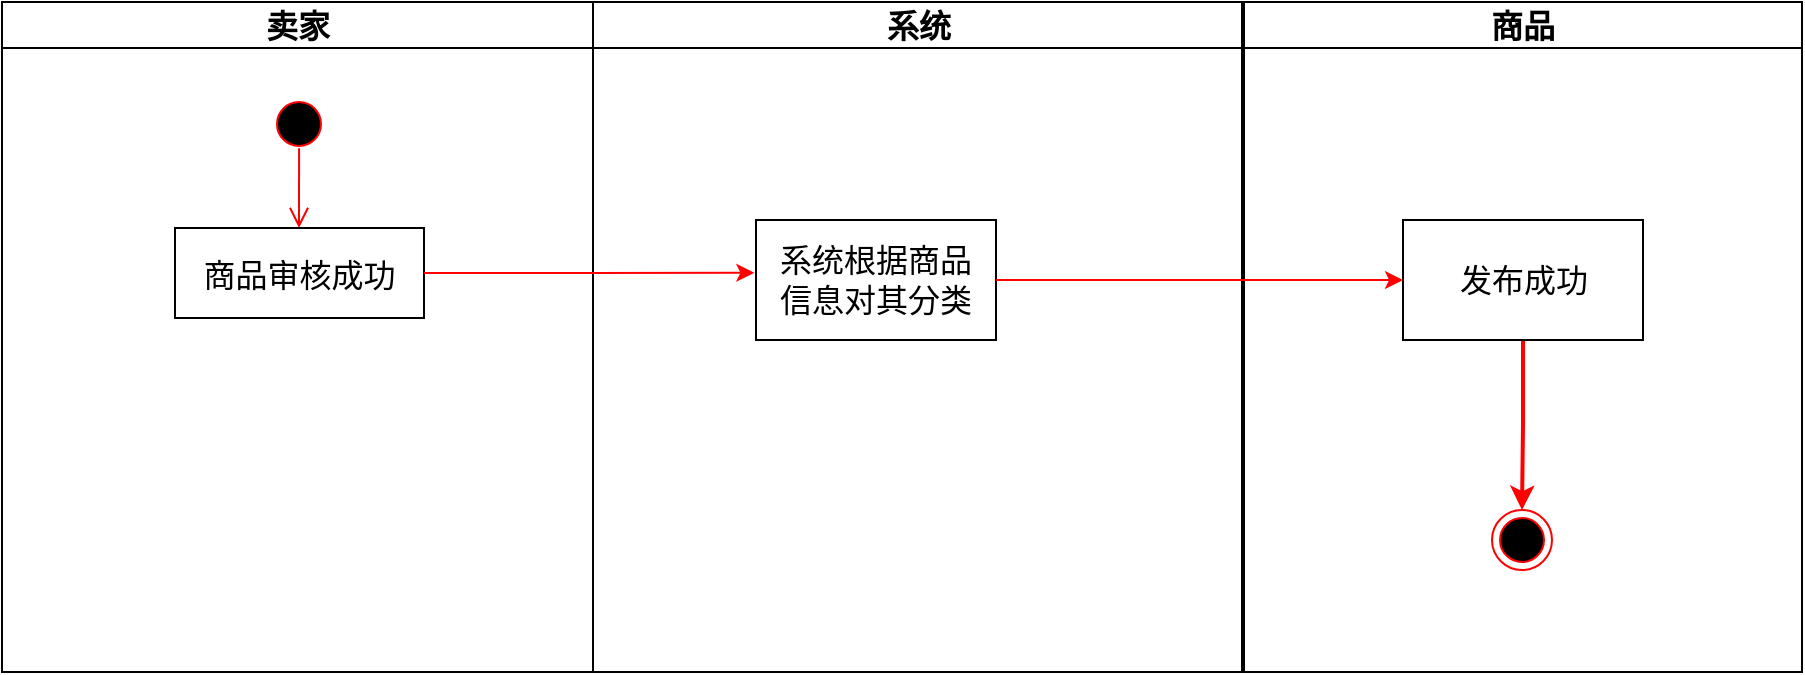 <mxfile version="17.2.6" type="github">
  <diagram name="Page-1" id="e7e014a7-5840-1c2e-5031-d8a46d1fe8dd">
    <mxGraphModel dx="1420" dy="807" grid="0" gridSize="10" guides="1" tooltips="1" connect="1" arrows="1" fold="1" page="1" pageScale="1" pageWidth="1169" pageHeight="826" background="none" math="0" shadow="0">
      <root>
        <mxCell id="0" />
        <mxCell id="1" parent="0" />
        <mxCell id="8sG2ulksfAly38CJE53N-91" value="卖家" style="swimlane;whiteSpace=wrap;startSize=23;fontSize=16;" vertex="1" parent="1">
          <mxGeometry x="159" y="138" width="295.5" height="335" as="geometry" />
        </mxCell>
        <mxCell id="8sG2ulksfAly38CJE53N-92" value="" style="ellipse;shape=startState;fillColor=#000000;strokeColor=#ff0000;fontSize=16;" vertex="1" parent="8sG2ulksfAly38CJE53N-91">
          <mxGeometry x="133.5" y="46" width="30" height="30" as="geometry" />
        </mxCell>
        <mxCell id="8sG2ulksfAly38CJE53N-93" value="" style="edgeStyle=elbowEdgeStyle;elbow=horizontal;verticalAlign=bottom;endArrow=open;endSize=8;strokeColor=#FF0000;endFill=1;rounded=0;exitX=0.501;exitY=0.903;exitDx=0;exitDy=0;exitPerimeter=0;fontSize=16;" edge="1" parent="8sG2ulksfAly38CJE53N-91" source="8sG2ulksfAly38CJE53N-92" target="8sG2ulksfAly38CJE53N-94">
          <mxGeometry x="133.5" y="40" as="geometry">
            <mxPoint x="148.5" y="110" as="targetPoint" />
          </mxGeometry>
        </mxCell>
        <mxCell id="8sG2ulksfAly38CJE53N-94" value="商品审核成功" style="fontSize=16;" vertex="1" parent="8sG2ulksfAly38CJE53N-91">
          <mxGeometry x="86.5" y="113" width="124.5" height="45" as="geometry" />
        </mxCell>
        <mxCell id="8sG2ulksfAly38CJE53N-106" value="系统" style="swimlane;whiteSpace=wrap;gradientColor=none;swimlaneFillColor=none;fontSize=16;labelBorderColor=none;" vertex="1" parent="1">
          <mxGeometry x="454.5" y="138" width="324.5" height="335" as="geometry" />
        </mxCell>
        <mxCell id="8sG2ulksfAly38CJE53N-107" value="系统根据商品&lt;br&gt;信息对其分类" style="whiteSpace=wrap;html=1;fontSize=16;" vertex="1" parent="8sG2ulksfAly38CJE53N-106">
          <mxGeometry x="81.5" y="109" width="120" height="60" as="geometry" />
        </mxCell>
        <mxCell id="8sG2ulksfAly38CJE53N-114" value="商品" style="swimlane;whiteSpace=wrap;fontSize=16;" vertex="1" parent="1">
          <mxGeometry x="780" y="138" width="279" height="335" as="geometry" />
        </mxCell>
        <mxCell id="8sG2ulksfAly38CJE53N-145" style="edgeStyle=orthogonalEdgeStyle;rounded=0;orthogonalLoop=1;jettySize=auto;html=1;strokeColor=#FF0000;strokeWidth=2;" edge="1" parent="8sG2ulksfAly38CJE53N-114" source="8sG2ulksfAly38CJE53N-142" target="8sG2ulksfAly38CJE53N-144">
          <mxGeometry relative="1" as="geometry" />
        </mxCell>
        <mxCell id="8sG2ulksfAly38CJE53N-142" value="发布成功" style="whiteSpace=wrap;html=1;fontSize=16;fillColor=rgb(255, 255, 255);strokeColor=rgb(0, 0, 0);fontColor=rgb(0, 0, 0);" vertex="1" parent="8sG2ulksfAly38CJE53N-114">
          <mxGeometry x="79.5" y="109" width="120" height="60" as="geometry" />
        </mxCell>
        <mxCell id="8sG2ulksfAly38CJE53N-144" value="" style="ellipse;html=1;shape=endState;fillColor=#000000;strokeColor=#ff0000;" vertex="1" parent="8sG2ulksfAly38CJE53N-114">
          <mxGeometry x="124" y="254" width="30" height="30" as="geometry" />
        </mxCell>
        <mxCell id="8sG2ulksfAly38CJE53N-126" value="" style="edgeStyle=orthogonalEdgeStyle;rounded=0;orthogonalLoop=1;jettySize=auto;html=1;strokeColor=#FF0000;exitX=1;exitY=0.5;exitDx=0;exitDy=0;fontSize=16;entryX=-0.007;entryY=0.44;entryDx=0;entryDy=0;entryPerimeter=0;" edge="1" parent="1" source="8sG2ulksfAly38CJE53N-94" target="8sG2ulksfAly38CJE53N-107">
          <mxGeometry relative="1" as="geometry">
            <mxPoint x="596" y="417" as="sourcePoint" />
            <mxPoint x="529" y="274" as="targetPoint" />
          </mxGeometry>
        </mxCell>
        <mxCell id="8sG2ulksfAly38CJE53N-143" value="" style="edgeStyle=orthogonalEdgeStyle;rounded=0;orthogonalLoop=1;jettySize=auto;html=1;strokeColor=#FF0000;" edge="1" parent="1" source="8sG2ulksfAly38CJE53N-107" target="8sG2ulksfAly38CJE53N-142">
          <mxGeometry relative="1" as="geometry" />
        </mxCell>
      </root>
    </mxGraphModel>
  </diagram>
</mxfile>
